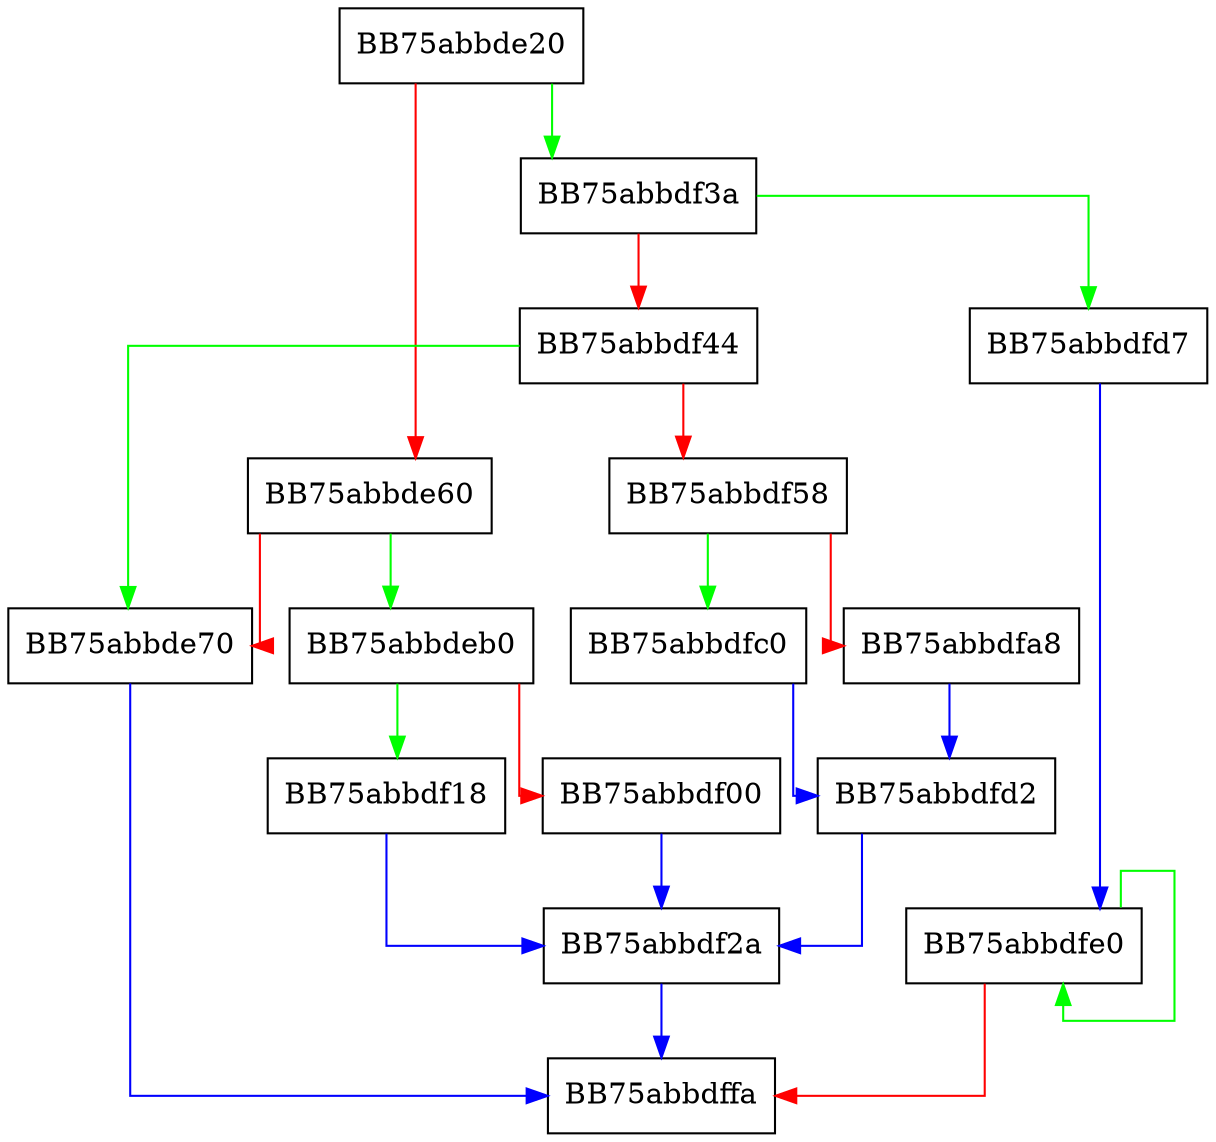 digraph SSE4_pminub {
  node [shape="box"];
  graph [splines=ortho];
  BB75abbde20 -> BB75abbdf3a [color="green"];
  BB75abbde20 -> BB75abbde60 [color="red"];
  BB75abbde60 -> BB75abbdeb0 [color="green"];
  BB75abbde60 -> BB75abbde70 [color="red"];
  BB75abbde70 -> BB75abbdffa [color="blue"];
  BB75abbdeb0 -> BB75abbdf18 [color="green"];
  BB75abbdeb0 -> BB75abbdf00 [color="red"];
  BB75abbdf00 -> BB75abbdf2a [color="blue"];
  BB75abbdf18 -> BB75abbdf2a [color="blue"];
  BB75abbdf2a -> BB75abbdffa [color="blue"];
  BB75abbdf3a -> BB75abbdfd7 [color="green"];
  BB75abbdf3a -> BB75abbdf44 [color="red"];
  BB75abbdf44 -> BB75abbde70 [color="green"];
  BB75abbdf44 -> BB75abbdf58 [color="red"];
  BB75abbdf58 -> BB75abbdfc0 [color="green"];
  BB75abbdf58 -> BB75abbdfa8 [color="red"];
  BB75abbdfa8 -> BB75abbdfd2 [color="blue"];
  BB75abbdfc0 -> BB75abbdfd2 [color="blue"];
  BB75abbdfd2 -> BB75abbdf2a [color="blue"];
  BB75abbdfd7 -> BB75abbdfe0 [color="blue"];
  BB75abbdfe0 -> BB75abbdfe0 [color="green"];
  BB75abbdfe0 -> BB75abbdffa [color="red"];
}